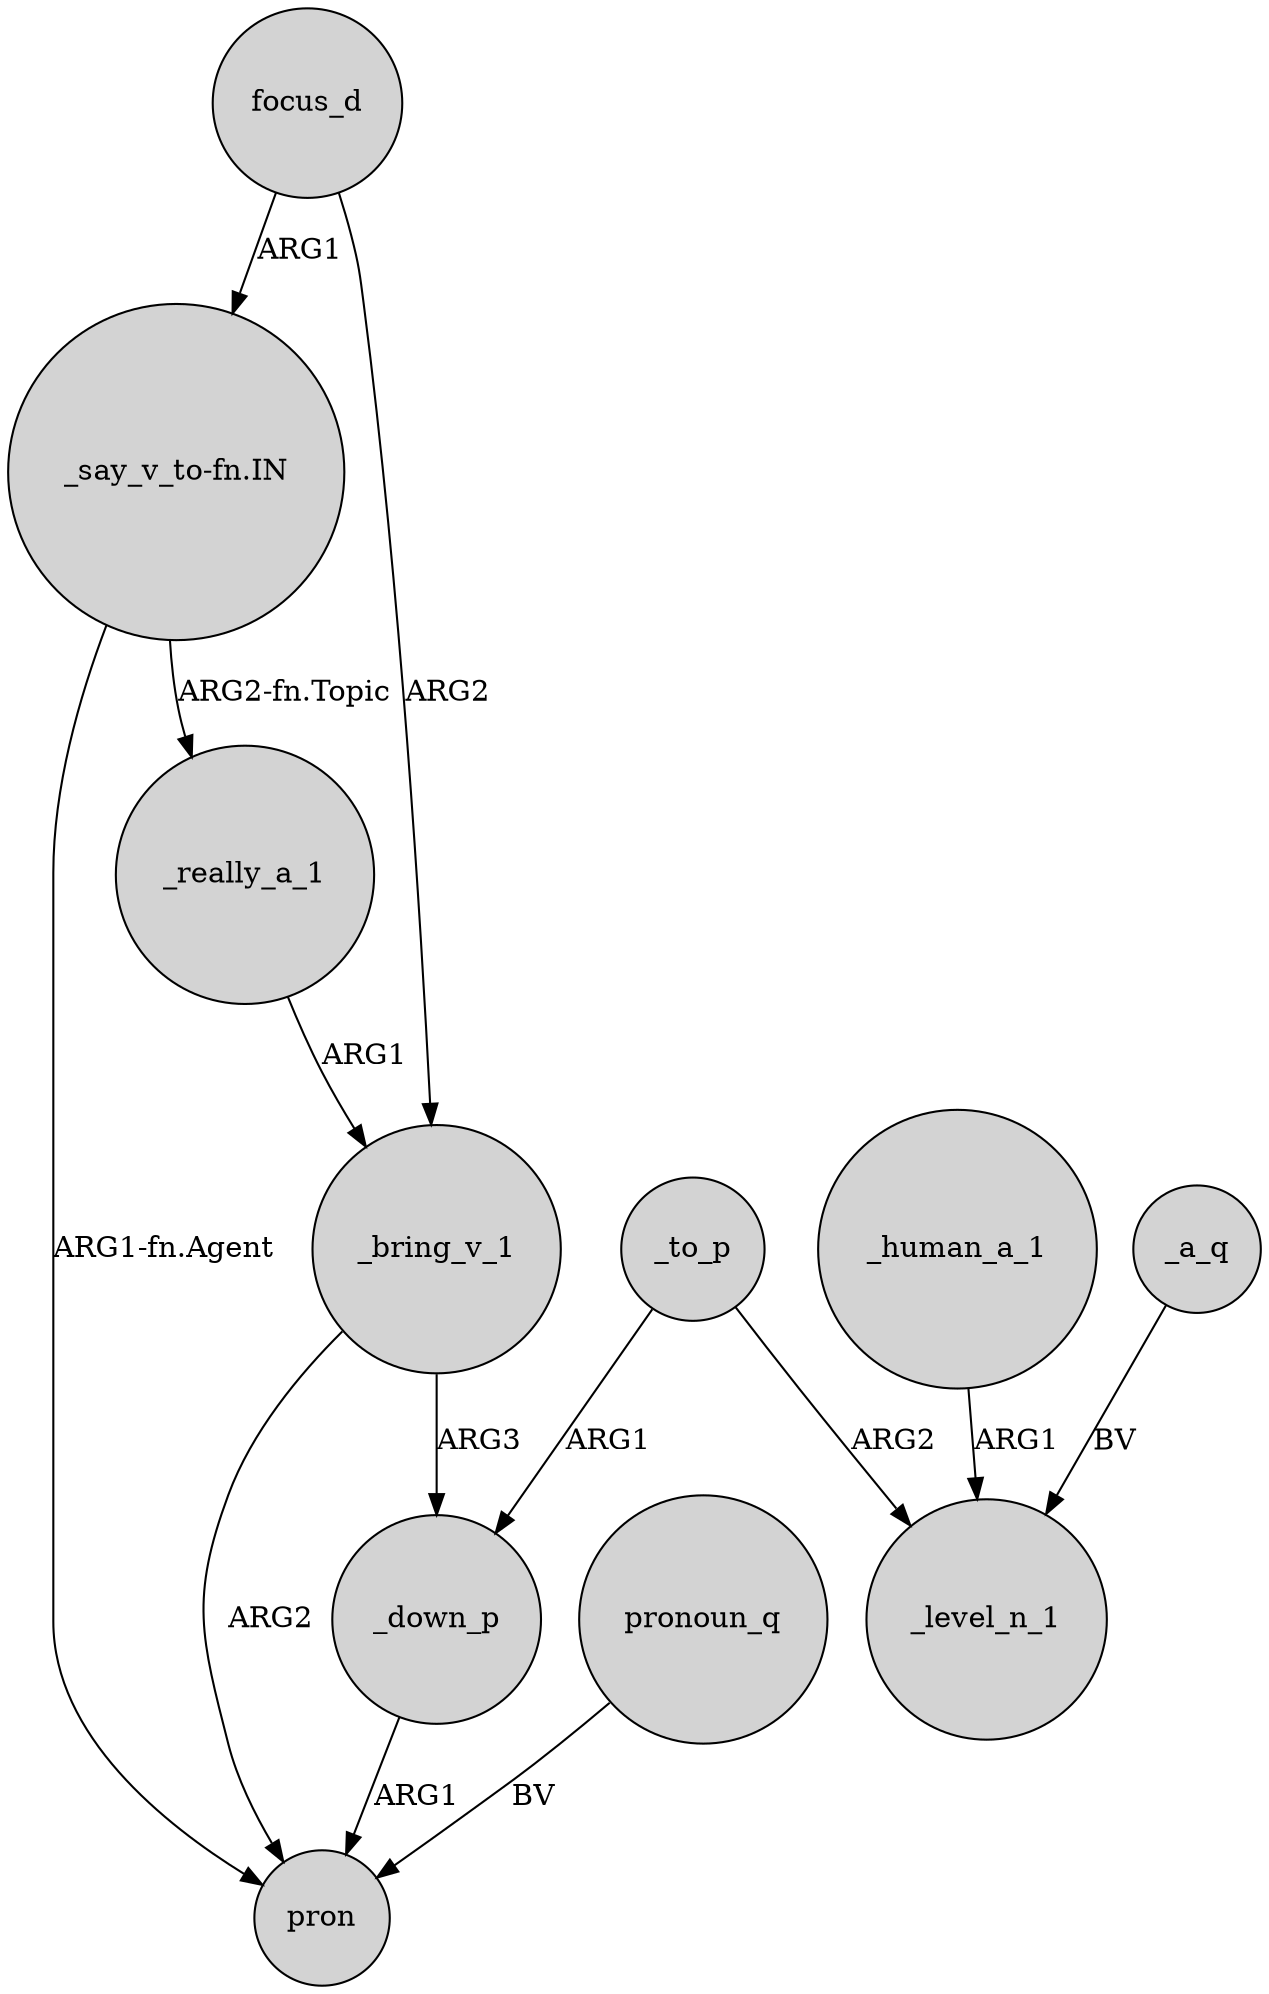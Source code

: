 digraph {
	node [shape=circle style=filled]
	_bring_v_1 -> _down_p [label=ARG3]
	_human_a_1 -> _level_n_1 [label=ARG1]
	_down_p -> pron [label=ARG1]
	_to_p -> _down_p [label=ARG1]
	"_say_v_to-fn.IN" -> _really_a_1 [label="ARG2-fn.Topic"]
	_bring_v_1 -> pron [label=ARG2]
	_really_a_1 -> _bring_v_1 [label=ARG1]
	_a_q -> _level_n_1 [label=BV]
	focus_d -> _bring_v_1 [label=ARG2]
	_to_p -> _level_n_1 [label=ARG2]
	focus_d -> "_say_v_to-fn.IN" [label=ARG1]
	"_say_v_to-fn.IN" -> pron [label="ARG1-fn.Agent"]
	pronoun_q -> pron [label=BV]
}
